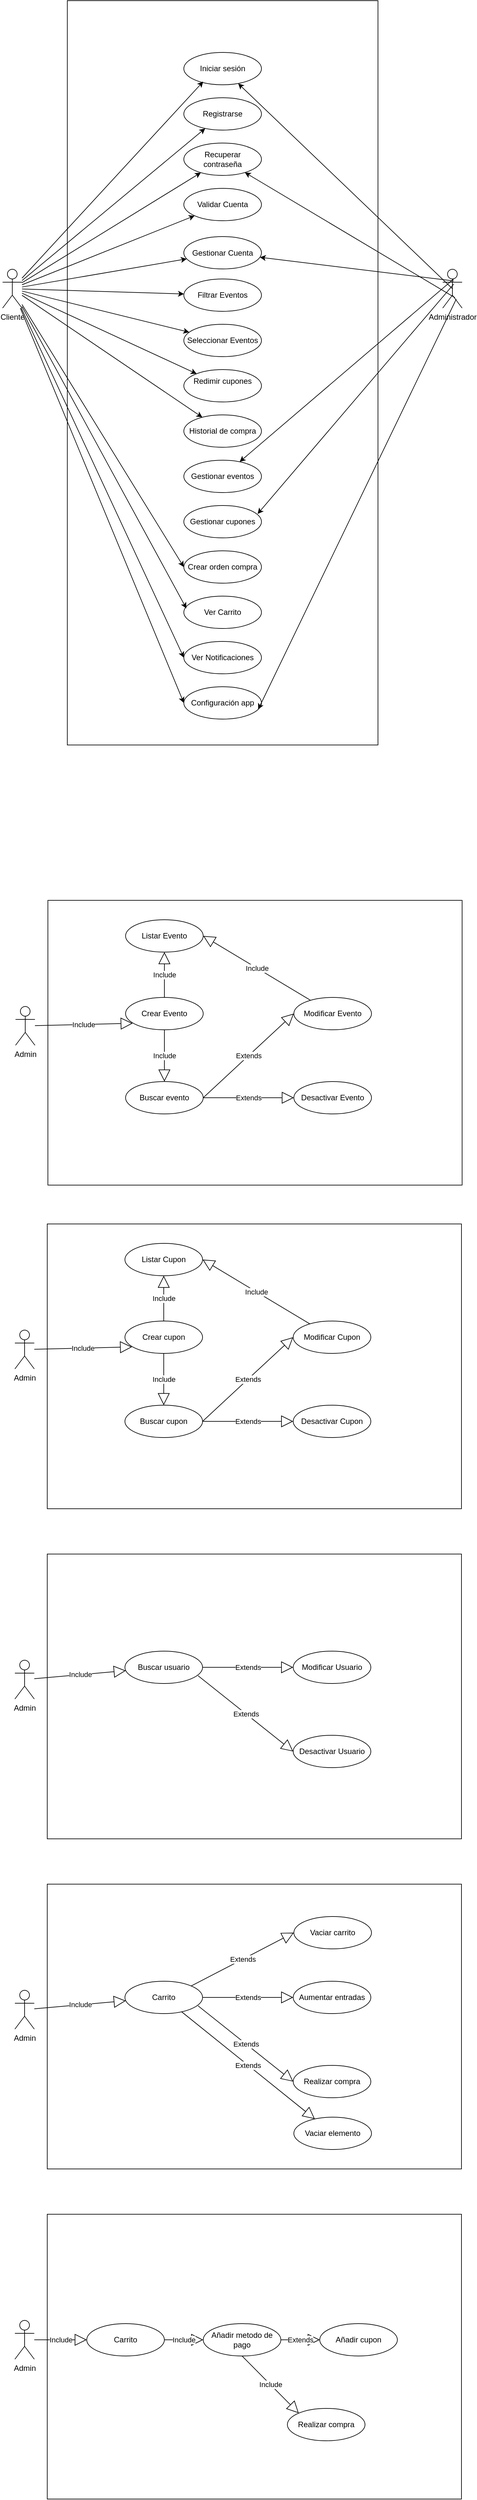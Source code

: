 <mxfile version="24.7.17">
  <diagram name="Página-1" id="5l1K5q3NJ4Hz3Axw9zjO">
    <mxGraphModel dx="1393" dy="763" grid="1" gridSize="10" guides="1" tooltips="1" connect="1" arrows="1" fold="1" page="1" pageScale="1" pageWidth="827" pageHeight="1169" math="0" shadow="0">
      <root>
        <mxCell id="0" />
        <mxCell id="1" parent="0" />
        <mxCell id="vjV5aob2004B60eU270--1" value="Cliente&lt;div&gt;&lt;br&gt;&lt;/div&gt;" style="shape=umlActor;verticalLabelPosition=bottom;verticalAlign=top;html=1;outlineConnect=0;" parent="1" vertex="1">
          <mxGeometry x="50" y="585" width="30" height="60" as="geometry" />
        </mxCell>
        <mxCell id="vjV5aob2004B60eU270--2" value="" style="rounded=0;whiteSpace=wrap;html=1;" parent="1" vertex="1">
          <mxGeometry x="150" y="170" width="480" height="1150" as="geometry" />
        </mxCell>
        <mxCell id="vjV5aob2004B60eU270--3" value="Administrador&lt;div&gt;&lt;br&gt;&lt;/div&gt;" style="shape=umlActor;verticalLabelPosition=bottom;verticalAlign=top;html=1;" parent="1" vertex="1">
          <mxGeometry x="730" y="585" width="30" height="60" as="geometry" />
        </mxCell>
        <mxCell id="vjV5aob2004B60eU270--10" value="Iniciar sesión" style="ellipse;whiteSpace=wrap;html=1;" parent="1" vertex="1">
          <mxGeometry x="330" y="250" width="120" height="50" as="geometry" />
        </mxCell>
        <mxCell id="vjV5aob2004B60eU270--11" value="Registrarse" style="ellipse;whiteSpace=wrap;html=1;" parent="1" vertex="1">
          <mxGeometry x="330" y="320" width="120" height="50" as="geometry" />
        </mxCell>
        <mxCell id="vjV5aob2004B60eU270--12" value="Recuperar contraseña" style="ellipse;whiteSpace=wrap;html=1;" parent="1" vertex="1">
          <mxGeometry x="330" y="390" width="120" height="50" as="geometry" />
        </mxCell>
        <mxCell id="vjV5aob2004B60eU270--14" value="Validar Cuenta" style="ellipse;whiteSpace=wrap;html=1;" parent="1" vertex="1">
          <mxGeometry x="330" y="460" width="120" height="50" as="geometry" />
        </mxCell>
        <mxCell id="vjV5aob2004B60eU270--15" value="Gestionar Cuenta" style="ellipse;whiteSpace=wrap;html=1;" parent="1" vertex="1">
          <mxGeometry x="330" y="534.5" width="120" height="50" as="geometry" />
        </mxCell>
        <mxCell id="vjV5aob2004B60eU270--16" value="Filtrar Eventos" style="ellipse;whiteSpace=wrap;html=1;" parent="1" vertex="1">
          <mxGeometry x="330" y="600" width="120" height="50" as="geometry" />
        </mxCell>
        <mxCell id="vjV5aob2004B60eU270--17" value="Seleccionar Eventos&lt;span style=&quot;color: rgba(0, 0, 0, 0); font-family: monospace; font-size: 0px; text-align: start; text-wrap: nowrap;&quot;&gt;%3CmxGraphModel%3E%3Croot%3E%3CmxCell%20id%3D%220%22%2F%3E%3CmxCell%20id%3D%221%22%20parent%3D%220%22%2F%3E%3CmxCell%20id%3D%222%22%20value%3D%22Filtrar%20Eventos%22%20style%3D%22ellipse%3BwhiteSpace%3Dwrap%3Bhtml%3D1%3B%22%20vertex%3D%221%22%20parent%3D%221%22%3E%3CmxGeometry%20x%3D%22330%22%20y%3D%22600%22%20width%3D%22120%22%20height%3D%2250%22%20as%3D%22geometry%22%2F%3E%3C%2FmxCell%3E%3C%2Froot%3E%3C%2FmxGraphModel%3E&lt;/span&gt;" style="ellipse;whiteSpace=wrap;html=1;" parent="1" vertex="1">
          <mxGeometry x="330" y="670" width="120" height="50" as="geometry" />
        </mxCell>
        <mxCell id="vjV5aob2004B60eU270--18" value="Redimir cupones&lt;div&gt;&lt;br&gt;&lt;/div&gt;" style="ellipse;whiteSpace=wrap;html=1;" parent="1" vertex="1">
          <mxGeometry x="330" y="740" width="120" height="50" as="geometry" />
        </mxCell>
        <mxCell id="vjV5aob2004B60eU270--19" value="&lt;div&gt;Historial de compra&lt;/div&gt;" style="ellipse;whiteSpace=wrap;html=1;" parent="1" vertex="1">
          <mxGeometry x="330" y="810" width="120" height="50" as="geometry" />
        </mxCell>
        <mxCell id="vjV5aob2004B60eU270--20" value="&lt;div&gt;Gestionar eventos&lt;/div&gt;" style="ellipse;whiteSpace=wrap;html=1;" parent="1" vertex="1">
          <mxGeometry x="330" y="880" width="120" height="50" as="geometry" />
        </mxCell>
        <mxCell id="vjV5aob2004B60eU270--21" value="&lt;div&gt;Gestionar cupones&lt;/div&gt;" style="ellipse;whiteSpace=wrap;html=1;" parent="1" vertex="1">
          <mxGeometry x="330" y="950" width="120" height="50" as="geometry" />
        </mxCell>
        <mxCell id="vjV5aob2004B60eU270--22" value="&lt;div&gt;Crear orden compra&lt;/div&gt;" style="ellipse;whiteSpace=wrap;html=1;" parent="1" vertex="1">
          <mxGeometry x="330" y="1020" width="120" height="50" as="geometry" />
        </mxCell>
        <mxCell id="vjV5aob2004B60eU270--23" value="&lt;div&gt;Ver Carrito&lt;/div&gt;" style="ellipse;whiteSpace=wrap;html=1;" parent="1" vertex="1">
          <mxGeometry x="330" y="1090" width="120" height="50" as="geometry" />
        </mxCell>
        <mxCell id="vjV5aob2004B60eU270--24" value="Ver Notificaciones" style="ellipse;whiteSpace=wrap;html=1;" parent="1" vertex="1">
          <mxGeometry x="330" y="1160" width="120" height="50" as="geometry" />
        </mxCell>
        <mxCell id="vjV5aob2004B60eU270--25" value="" style="endArrow=classic;html=1;rounded=0;entryX=0.25;entryY=0.9;entryDx=0;entryDy=0;entryPerimeter=0;" parent="1" source="vjV5aob2004B60eU270--1" target="vjV5aob2004B60eU270--10" edge="1">
          <mxGeometry width="50" height="50" relative="1" as="geometry">
            <mxPoint x="390" y="500" as="sourcePoint" />
            <mxPoint x="440" y="450" as="targetPoint" />
          </mxGeometry>
        </mxCell>
        <mxCell id="vjV5aob2004B60eU270--26" value="" style="endArrow=classic;html=1;rounded=0;exitX=0.5;exitY=0.5;exitDx=0;exitDy=0;exitPerimeter=0;" parent="1" source="vjV5aob2004B60eU270--3" target="vjV5aob2004B60eU270--10" edge="1">
          <mxGeometry width="50" height="50" relative="1" as="geometry">
            <mxPoint x="90" y="609" as="sourcePoint" />
            <mxPoint x="370" y="305" as="targetPoint" />
          </mxGeometry>
        </mxCell>
        <mxCell id="vjV5aob2004B60eU270--27" value="" style="endArrow=classic;html=1;rounded=0;" parent="1" source="vjV5aob2004B60eU270--1" target="vjV5aob2004B60eU270--11" edge="1">
          <mxGeometry width="50" height="50" relative="1" as="geometry">
            <mxPoint x="90" y="609" as="sourcePoint" />
            <mxPoint x="370" y="305" as="targetPoint" />
          </mxGeometry>
        </mxCell>
        <mxCell id="vjV5aob2004B60eU270--28" value="" style="endArrow=classic;html=1;rounded=0;" parent="1" source="vjV5aob2004B60eU270--1" target="vjV5aob2004B60eU270--12" edge="1">
          <mxGeometry width="50" height="50" relative="1" as="geometry">
            <mxPoint x="120" y="640" as="sourcePoint" />
            <mxPoint x="170" y="590" as="targetPoint" />
          </mxGeometry>
        </mxCell>
        <mxCell id="vjV5aob2004B60eU270--29" value="" style="endArrow=classic;html=1;rounded=0;" parent="1" source="vjV5aob2004B60eU270--1" target="vjV5aob2004B60eU270--14" edge="1">
          <mxGeometry width="50" height="50" relative="1" as="geometry">
            <mxPoint x="390" y="500" as="sourcePoint" />
            <mxPoint x="440" y="450" as="targetPoint" />
          </mxGeometry>
        </mxCell>
        <mxCell id="vjV5aob2004B60eU270--30" value="" style="endArrow=classic;html=1;rounded=0;" parent="1" source="vjV5aob2004B60eU270--1" target="vjV5aob2004B60eU270--15" edge="1">
          <mxGeometry width="50" height="50" relative="1" as="geometry">
            <mxPoint x="390" y="500" as="sourcePoint" />
            <mxPoint x="440" y="450" as="targetPoint" />
          </mxGeometry>
        </mxCell>
        <mxCell id="vjV5aob2004B60eU270--31" value="" style="endArrow=classic;html=1;rounded=0;exitX=0.567;exitY=0.3;exitDx=0;exitDy=0;exitPerimeter=0;" parent="1" source="vjV5aob2004B60eU270--3" target="vjV5aob2004B60eU270--15" edge="1">
          <mxGeometry width="50" height="50" relative="1" as="geometry">
            <mxPoint x="390" y="700" as="sourcePoint" />
            <mxPoint x="440" y="650" as="targetPoint" />
          </mxGeometry>
        </mxCell>
        <mxCell id="vjV5aob2004B60eU270--32" value="" style="endArrow=classic;html=1;rounded=0;" parent="1" source="vjV5aob2004B60eU270--1" target="vjV5aob2004B60eU270--16" edge="1">
          <mxGeometry width="50" height="50" relative="1" as="geometry">
            <mxPoint x="390" y="700" as="sourcePoint" />
            <mxPoint x="440" y="650" as="targetPoint" />
          </mxGeometry>
        </mxCell>
        <mxCell id="vjV5aob2004B60eU270--33" value="" style="endArrow=classic;html=1;rounded=0;" parent="1" source="vjV5aob2004B60eU270--1" target="vjV5aob2004B60eU270--17" edge="1">
          <mxGeometry width="50" height="50" relative="1" as="geometry">
            <mxPoint x="390" y="700" as="sourcePoint" />
            <mxPoint x="440" y="650" as="targetPoint" />
          </mxGeometry>
        </mxCell>
        <mxCell id="vjV5aob2004B60eU270--34" value="" style="endArrow=classic;html=1;rounded=0;exitX=0.567;exitY=0.25;exitDx=0;exitDy=0;exitPerimeter=0;" parent="1" source="vjV5aob2004B60eU270--3" target="vjV5aob2004B60eU270--20" edge="1">
          <mxGeometry width="50" height="50" relative="1" as="geometry">
            <mxPoint x="390" y="700" as="sourcePoint" />
            <mxPoint x="440" y="650" as="targetPoint" />
          </mxGeometry>
        </mxCell>
        <mxCell id="vjV5aob2004B60eU270--35" value="" style="endArrow=classic;html=1;rounded=0;" parent="1" source="vjV5aob2004B60eU270--1" target="vjV5aob2004B60eU270--18" edge="1">
          <mxGeometry width="50" height="50" relative="1" as="geometry">
            <mxPoint x="390" y="700" as="sourcePoint" />
            <mxPoint x="440" y="650" as="targetPoint" />
          </mxGeometry>
        </mxCell>
        <mxCell id="vjV5aob2004B60eU270--36" value="" style="endArrow=classic;html=1;rounded=0;exitX=0.567;exitY=0.383;exitDx=0;exitDy=0;exitPerimeter=0;entryX=0.95;entryY=0.26;entryDx=0;entryDy=0;entryPerimeter=0;" parent="1" source="vjV5aob2004B60eU270--3" target="vjV5aob2004B60eU270--21" edge="1">
          <mxGeometry width="50" height="50" relative="1" as="geometry">
            <mxPoint x="390" y="700" as="sourcePoint" />
            <mxPoint x="440" y="650" as="targetPoint" />
          </mxGeometry>
        </mxCell>
        <mxCell id="vjV5aob2004B60eU270--37" value="" style="endArrow=classic;html=1;rounded=0;exitX=0.633;exitY=0.733;exitDx=0;exitDy=0;exitPerimeter=0;" parent="1" source="vjV5aob2004B60eU270--3" target="vjV5aob2004B60eU270--12" edge="1">
          <mxGeometry width="50" height="50" relative="1" as="geometry">
            <mxPoint x="390" y="700" as="sourcePoint" />
            <mxPoint x="440" y="650" as="targetPoint" />
          </mxGeometry>
        </mxCell>
        <mxCell id="vjV5aob2004B60eU270--38" value="" style="endArrow=classic;html=1;rounded=0;" parent="1" source="vjV5aob2004B60eU270--1" target="vjV5aob2004B60eU270--19" edge="1">
          <mxGeometry width="50" height="50" relative="1" as="geometry">
            <mxPoint x="390" y="800" as="sourcePoint" />
            <mxPoint x="440" y="750" as="targetPoint" />
          </mxGeometry>
        </mxCell>
        <mxCell id="vjV5aob2004B60eU270--39" value="" style="endArrow=classic;html=1;rounded=0;entryX=0;entryY=0.5;entryDx=0;entryDy=0;" parent="1" source="vjV5aob2004B60eU270--1" target="vjV5aob2004B60eU270--22" edge="1">
          <mxGeometry width="50" height="50" relative="1" as="geometry">
            <mxPoint x="390" y="800" as="sourcePoint" />
            <mxPoint x="440" y="750" as="targetPoint" />
          </mxGeometry>
        </mxCell>
        <mxCell id="vjV5aob2004B60eU270--40" value="Configuración app" style="ellipse;whiteSpace=wrap;html=1;" parent="1" vertex="1">
          <mxGeometry x="330" y="1230" width="120" height="50" as="geometry" />
        </mxCell>
        <mxCell id="vjV5aob2004B60eU270--41" value="" style="endArrow=classic;html=1;rounded=0;exitX=0.7;exitY=0.767;exitDx=0;exitDy=0;exitPerimeter=0;entryX=0.958;entryY=0.7;entryDx=0;entryDy=0;entryPerimeter=0;" parent="1" source="vjV5aob2004B60eU270--3" target="vjV5aob2004B60eU270--40" edge="1">
          <mxGeometry width="50" height="50" relative="1" as="geometry">
            <mxPoint x="390" y="800" as="sourcePoint" />
            <mxPoint x="440" y="750" as="targetPoint" />
          </mxGeometry>
        </mxCell>
        <mxCell id="vjV5aob2004B60eU270--42" value="" style="endArrow=classic;html=1;rounded=0;entryX=0.033;entryY=0.38;entryDx=0;entryDy=0;entryPerimeter=0;" parent="1" source="vjV5aob2004B60eU270--1" target="vjV5aob2004B60eU270--23" edge="1">
          <mxGeometry width="50" height="50" relative="1" as="geometry">
            <mxPoint x="390" y="800" as="sourcePoint" />
            <mxPoint x="440" y="750" as="targetPoint" />
          </mxGeometry>
        </mxCell>
        <mxCell id="vjV5aob2004B60eU270--43" value="" style="endArrow=classic;html=1;rounded=0;entryX=0;entryY=0.5;entryDx=0;entryDy=0;" parent="1" source="vjV5aob2004B60eU270--1" target="vjV5aob2004B60eU270--24" edge="1">
          <mxGeometry width="50" height="50" relative="1" as="geometry">
            <mxPoint x="390" y="800" as="sourcePoint" />
            <mxPoint x="440" y="750" as="targetPoint" />
          </mxGeometry>
        </mxCell>
        <mxCell id="vjV5aob2004B60eU270--44" value="" style="endArrow=classic;html=1;rounded=0;entryX=0;entryY=0.5;entryDx=0;entryDy=0;" parent="1" source="vjV5aob2004B60eU270--1" target="vjV5aob2004B60eU270--40" edge="1">
          <mxGeometry width="50" height="50" relative="1" as="geometry">
            <mxPoint x="390" y="800" as="sourcePoint" />
            <mxPoint x="440" y="750" as="targetPoint" />
          </mxGeometry>
        </mxCell>
        <mxCell id="vjV5aob2004B60eU270--45" value="Admin" style="shape=umlActor;verticalLabelPosition=bottom;verticalAlign=top;html=1;outlineConnect=0;" parent="1" vertex="1">
          <mxGeometry x="70" y="1724" width="30" height="60" as="geometry" />
        </mxCell>
        <mxCell id="vjV5aob2004B60eU270--46" value="" style="rounded=0;whiteSpace=wrap;html=1;" parent="1" vertex="1">
          <mxGeometry x="120" y="1560" width="640" height="440" as="geometry" />
        </mxCell>
        <mxCell id="vjV5aob2004B60eU270--49" value="&lt;div&gt;Crear Evento&lt;/div&gt;" style="ellipse;whiteSpace=wrap;html=1;" parent="1" vertex="1">
          <mxGeometry x="240" y="1710" width="120" height="50" as="geometry" />
        </mxCell>
        <mxCell id="vjV5aob2004B60eU270--50" value="&lt;div&gt;Modificar Evento&lt;/div&gt;" style="ellipse;whiteSpace=wrap;html=1;" parent="1" vertex="1">
          <mxGeometry x="500" y="1710" width="120" height="50" as="geometry" />
        </mxCell>
        <mxCell id="vjV5aob2004B60eU270--51" value="Desactivar Evento" style="ellipse;whiteSpace=wrap;html=1;" parent="1" vertex="1">
          <mxGeometry x="500" y="1840" width="120" height="50" as="geometry" />
        </mxCell>
        <mxCell id="vjV5aob2004B60eU270--52" value="Buscar evento" style="ellipse;whiteSpace=wrap;html=1;" parent="1" vertex="1">
          <mxGeometry x="240" y="1840" width="120" height="50" as="geometry" />
        </mxCell>
        <mxCell id="vjV5aob2004B60eU270--53" value="Listar Evento" style="ellipse;whiteSpace=wrap;html=1;" parent="1" vertex="1">
          <mxGeometry x="240" y="1590" width="120" height="50" as="geometry" />
        </mxCell>
        <mxCell id="vjV5aob2004B60eU270--54" value="Include" style="endArrow=block;endSize=16;endFill=0;html=1;rounded=0;entryX=0.092;entryY=0.8;entryDx=0;entryDy=0;entryPerimeter=0;" parent="1" source="vjV5aob2004B60eU270--45" target="vjV5aob2004B60eU270--49" edge="1">
          <mxGeometry width="160" relative="1" as="geometry">
            <mxPoint x="330" y="1630" as="sourcePoint" />
            <mxPoint x="490" y="1630" as="targetPoint" />
          </mxGeometry>
        </mxCell>
        <mxCell id="vjV5aob2004B60eU270--56" value="Include" style="endArrow=block;endSize=16;endFill=0;html=1;rounded=0;exitX=0.5;exitY=1;exitDx=0;exitDy=0;entryX=0.5;entryY=0;entryDx=0;entryDy=0;" parent="1" source="vjV5aob2004B60eU270--49" target="vjV5aob2004B60eU270--52" edge="1">
          <mxGeometry width="160" relative="1" as="geometry">
            <mxPoint x="330" y="1630" as="sourcePoint" />
            <mxPoint x="490" y="1630" as="targetPoint" />
          </mxGeometry>
        </mxCell>
        <mxCell id="vjV5aob2004B60eU270--57" value="Extends" style="endArrow=block;endSize=16;endFill=0;html=1;rounded=0;exitX=1;exitY=0.5;exitDx=0;exitDy=0;entryX=0;entryY=0.5;entryDx=0;entryDy=0;" parent="1" source="vjV5aob2004B60eU270--52" target="vjV5aob2004B60eU270--50" edge="1">
          <mxGeometry width="160" relative="1" as="geometry">
            <mxPoint x="330" y="1630" as="sourcePoint" />
            <mxPoint x="490" y="1630" as="targetPoint" />
          </mxGeometry>
        </mxCell>
        <mxCell id="vjV5aob2004B60eU270--58" value="Extends" style="endArrow=block;endSize=16;endFill=0;html=1;rounded=0;exitX=1;exitY=0.5;exitDx=0;exitDy=0;entryX=0;entryY=0.5;entryDx=0;entryDy=0;" parent="1" source="vjV5aob2004B60eU270--52" target="vjV5aob2004B60eU270--51" edge="1">
          <mxGeometry width="160" relative="1" as="geometry">
            <mxPoint x="330" y="1630" as="sourcePoint" />
            <mxPoint x="490" y="1630" as="targetPoint" />
          </mxGeometry>
        </mxCell>
        <mxCell id="vjV5aob2004B60eU270--60" value="Include" style="endArrow=block;endSize=16;endFill=0;html=1;rounded=0;exitX=0.5;exitY=0;exitDx=0;exitDy=0;entryX=0.5;entryY=1;entryDx=0;entryDy=0;" parent="1" source="vjV5aob2004B60eU270--49" target="vjV5aob2004B60eU270--53" edge="1">
          <mxGeometry width="160" relative="1" as="geometry">
            <mxPoint x="330" y="1630" as="sourcePoint" />
            <mxPoint x="490" y="1630" as="targetPoint" />
            <mxPoint as="offset" />
          </mxGeometry>
        </mxCell>
        <mxCell id="vjV5aob2004B60eU270--62" value="Include" style="endArrow=block;endSize=16;endFill=0;html=1;rounded=0;entryX=1;entryY=0.5;entryDx=0;entryDy=0;" parent="1" source="vjV5aob2004B60eU270--50" target="vjV5aob2004B60eU270--53" edge="1">
          <mxGeometry width="160" relative="1" as="geometry">
            <mxPoint x="330" y="1630" as="sourcePoint" />
            <mxPoint x="490" y="1630" as="targetPoint" />
          </mxGeometry>
        </mxCell>
        <mxCell id="vjV5aob2004B60eU270--63" value="Admin" style="shape=umlActor;verticalLabelPosition=bottom;verticalAlign=top;html=1;outlineConnect=0;" parent="1" vertex="1">
          <mxGeometry x="69" y="2224" width="30" height="60" as="geometry" />
        </mxCell>
        <mxCell id="vjV5aob2004B60eU270--64" value="" style="rounded=0;whiteSpace=wrap;html=1;" parent="1" vertex="1">
          <mxGeometry x="119" y="2060" width="640" height="440" as="geometry" />
        </mxCell>
        <mxCell id="vjV5aob2004B60eU270--65" value="&lt;div&gt;Crear cupon&lt;/div&gt;" style="ellipse;whiteSpace=wrap;html=1;" parent="1" vertex="1">
          <mxGeometry x="239" y="2210" width="120" height="50" as="geometry" />
        </mxCell>
        <mxCell id="vjV5aob2004B60eU270--66" value="&lt;div&gt;Modificar Cupon&lt;/div&gt;" style="ellipse;whiteSpace=wrap;html=1;" parent="1" vertex="1">
          <mxGeometry x="499" y="2210" width="120" height="50" as="geometry" />
        </mxCell>
        <mxCell id="vjV5aob2004B60eU270--67" value="Desactivar Cupon" style="ellipse;whiteSpace=wrap;html=1;" parent="1" vertex="1">
          <mxGeometry x="499" y="2340" width="120" height="50" as="geometry" />
        </mxCell>
        <mxCell id="vjV5aob2004B60eU270--68" value="Buscar cupon" style="ellipse;whiteSpace=wrap;html=1;" parent="1" vertex="1">
          <mxGeometry x="239" y="2340" width="120" height="50" as="geometry" />
        </mxCell>
        <mxCell id="vjV5aob2004B60eU270--69" value="Listar Cupon" style="ellipse;whiteSpace=wrap;html=1;" parent="1" vertex="1">
          <mxGeometry x="239" y="2090" width="120" height="50" as="geometry" />
        </mxCell>
        <mxCell id="vjV5aob2004B60eU270--70" value="Include" style="endArrow=block;endSize=16;endFill=0;html=1;rounded=0;entryX=0.092;entryY=0.8;entryDx=0;entryDy=0;entryPerimeter=0;" parent="1" source="vjV5aob2004B60eU270--63" target="vjV5aob2004B60eU270--65" edge="1">
          <mxGeometry width="160" relative="1" as="geometry">
            <mxPoint x="329" y="2130" as="sourcePoint" />
            <mxPoint x="489" y="2130" as="targetPoint" />
          </mxGeometry>
        </mxCell>
        <mxCell id="vjV5aob2004B60eU270--71" value="Include" style="endArrow=block;endSize=16;endFill=0;html=1;rounded=0;exitX=0.5;exitY=1;exitDx=0;exitDy=0;entryX=0.5;entryY=0;entryDx=0;entryDy=0;" parent="1" source="vjV5aob2004B60eU270--65" target="vjV5aob2004B60eU270--68" edge="1">
          <mxGeometry width="160" relative="1" as="geometry">
            <mxPoint x="329" y="2130" as="sourcePoint" />
            <mxPoint x="489" y="2130" as="targetPoint" />
          </mxGeometry>
        </mxCell>
        <mxCell id="vjV5aob2004B60eU270--72" value="Extends" style="endArrow=block;endSize=16;endFill=0;html=1;rounded=0;exitX=1;exitY=0.5;exitDx=0;exitDy=0;entryX=0;entryY=0.5;entryDx=0;entryDy=0;" parent="1" source="vjV5aob2004B60eU270--68" target="vjV5aob2004B60eU270--66" edge="1">
          <mxGeometry width="160" relative="1" as="geometry">
            <mxPoint x="329" y="2130" as="sourcePoint" />
            <mxPoint x="489" y="2130" as="targetPoint" />
          </mxGeometry>
        </mxCell>
        <mxCell id="vjV5aob2004B60eU270--73" value="Extends" style="endArrow=block;endSize=16;endFill=0;html=1;rounded=0;exitX=1;exitY=0.5;exitDx=0;exitDy=0;entryX=0;entryY=0.5;entryDx=0;entryDy=0;" parent="1" source="vjV5aob2004B60eU270--68" target="vjV5aob2004B60eU270--67" edge="1">
          <mxGeometry width="160" relative="1" as="geometry">
            <mxPoint x="329" y="2130" as="sourcePoint" />
            <mxPoint x="489" y="2130" as="targetPoint" />
          </mxGeometry>
        </mxCell>
        <mxCell id="vjV5aob2004B60eU270--74" value="Include" style="endArrow=block;endSize=16;endFill=0;html=1;rounded=0;exitX=0.5;exitY=0;exitDx=0;exitDy=0;entryX=0.5;entryY=1;entryDx=0;entryDy=0;" parent="1" source="vjV5aob2004B60eU270--65" target="vjV5aob2004B60eU270--69" edge="1">
          <mxGeometry width="160" relative="1" as="geometry">
            <mxPoint x="329" y="2130" as="sourcePoint" />
            <mxPoint x="489" y="2130" as="targetPoint" />
            <mxPoint as="offset" />
          </mxGeometry>
        </mxCell>
        <mxCell id="vjV5aob2004B60eU270--75" value="Include" style="endArrow=block;endSize=16;endFill=0;html=1;rounded=0;entryX=1;entryY=0.5;entryDx=0;entryDy=0;" parent="1" source="vjV5aob2004B60eU270--66" target="vjV5aob2004B60eU270--69" edge="1">
          <mxGeometry width="160" relative="1" as="geometry">
            <mxPoint x="329" y="2130" as="sourcePoint" />
            <mxPoint x="489" y="2130" as="targetPoint" />
          </mxGeometry>
        </mxCell>
        <mxCell id="vjV5aob2004B60eU270--77" value="Admin" style="shape=umlActor;verticalLabelPosition=bottom;verticalAlign=top;html=1;outlineConnect=0;" parent="1" vertex="1">
          <mxGeometry x="69" y="2734" width="30" height="60" as="geometry" />
        </mxCell>
        <mxCell id="vjV5aob2004B60eU270--78" value="" style="rounded=0;whiteSpace=wrap;html=1;" parent="1" vertex="1">
          <mxGeometry x="119" y="2570" width="640" height="440" as="geometry" />
        </mxCell>
        <mxCell id="vjV5aob2004B60eU270--79" value="&lt;div&gt;Buscar usuario&lt;/div&gt;" style="ellipse;whiteSpace=wrap;html=1;" parent="1" vertex="1">
          <mxGeometry x="239" y="2720" width="120" height="50" as="geometry" />
        </mxCell>
        <mxCell id="vjV5aob2004B60eU270--80" value="&lt;div&gt;Modificar Usuario&lt;/div&gt;" style="ellipse;whiteSpace=wrap;html=1;" parent="1" vertex="1">
          <mxGeometry x="499" y="2720" width="120" height="50" as="geometry" />
        </mxCell>
        <mxCell id="vjV5aob2004B60eU270--81" value="Desactivar Usuario" style="ellipse;whiteSpace=wrap;html=1;" parent="1" vertex="1">
          <mxGeometry x="499" y="2850" width="120" height="50" as="geometry" />
        </mxCell>
        <mxCell id="vjV5aob2004B60eU270--84" value="Include" style="endArrow=block;endSize=16;endFill=0;html=1;rounded=0;" parent="1" source="vjV5aob2004B60eU270--77" target="vjV5aob2004B60eU270--79" edge="1">
          <mxGeometry width="160" relative="1" as="geometry">
            <mxPoint x="329" y="2640" as="sourcePoint" />
            <mxPoint x="489" y="2640" as="targetPoint" />
          </mxGeometry>
        </mxCell>
        <mxCell id="vjV5aob2004B60eU270--86" value="Extends" style="endArrow=block;endSize=16;endFill=0;html=1;rounded=0;exitX=1;exitY=0.5;exitDx=0;exitDy=0;entryX=0;entryY=0.5;entryDx=0;entryDy=0;" parent="1" source="vjV5aob2004B60eU270--79" target="vjV5aob2004B60eU270--80" edge="1">
          <mxGeometry width="160" relative="1" as="geometry">
            <mxPoint x="359" y="2875" as="sourcePoint" />
            <mxPoint x="489" y="2640" as="targetPoint" />
          </mxGeometry>
        </mxCell>
        <mxCell id="vjV5aob2004B60eU270--87" value="Extends" style="endArrow=block;endSize=16;endFill=0;html=1;rounded=0;exitX=0.942;exitY=0.76;exitDx=0;exitDy=0;entryX=0;entryY=0.5;entryDx=0;entryDy=0;exitPerimeter=0;" parent="1" source="vjV5aob2004B60eU270--79" target="vjV5aob2004B60eU270--81" edge="1">
          <mxGeometry width="160" relative="1" as="geometry">
            <mxPoint x="359" y="2875" as="sourcePoint" />
            <mxPoint x="489" y="2640" as="targetPoint" />
          </mxGeometry>
        </mxCell>
        <mxCell id="crW0oW0uLEqK8_mPY4mi-1" value="Admin" style="shape=umlActor;verticalLabelPosition=bottom;verticalAlign=top;html=1;outlineConnect=0;" parent="1" vertex="1">
          <mxGeometry x="69" y="3244" width="30" height="60" as="geometry" />
        </mxCell>
        <mxCell id="crW0oW0uLEqK8_mPY4mi-2" value="" style="rounded=0;whiteSpace=wrap;html=1;" parent="1" vertex="1">
          <mxGeometry x="119" y="3080" width="640" height="440" as="geometry" />
        </mxCell>
        <mxCell id="crW0oW0uLEqK8_mPY4mi-3" value="&lt;div&gt;Carrito&lt;/div&gt;" style="ellipse;whiteSpace=wrap;html=1;" parent="1" vertex="1">
          <mxGeometry x="239" y="3230" width="120" height="50" as="geometry" />
        </mxCell>
        <mxCell id="crW0oW0uLEqK8_mPY4mi-4" value="&lt;div&gt;Aumentar entradas&lt;/div&gt;" style="ellipse;whiteSpace=wrap;html=1;" parent="1" vertex="1">
          <mxGeometry x="499" y="3230" width="120" height="50" as="geometry" />
        </mxCell>
        <mxCell id="crW0oW0uLEqK8_mPY4mi-5" value="Realizar compra" style="ellipse;whiteSpace=wrap;html=1;" parent="1" vertex="1">
          <mxGeometry x="499" y="3360" width="120" height="50" as="geometry" />
        </mxCell>
        <mxCell id="crW0oW0uLEqK8_mPY4mi-6" value="Include" style="endArrow=block;endSize=16;endFill=0;html=1;rounded=0;" parent="1" source="crW0oW0uLEqK8_mPY4mi-1" target="crW0oW0uLEqK8_mPY4mi-3" edge="1">
          <mxGeometry width="160" relative="1" as="geometry">
            <mxPoint x="329" y="3150" as="sourcePoint" />
            <mxPoint x="489" y="3150" as="targetPoint" />
          </mxGeometry>
        </mxCell>
        <mxCell id="crW0oW0uLEqK8_mPY4mi-7" value="Extends" style="endArrow=block;endSize=16;endFill=0;html=1;rounded=0;exitX=1;exitY=0.5;exitDx=0;exitDy=0;entryX=0;entryY=0.5;entryDx=0;entryDy=0;" parent="1" source="crW0oW0uLEqK8_mPY4mi-3" target="crW0oW0uLEqK8_mPY4mi-4" edge="1">
          <mxGeometry width="160" relative="1" as="geometry">
            <mxPoint x="359" y="3385" as="sourcePoint" />
            <mxPoint x="489" y="3150" as="targetPoint" />
          </mxGeometry>
        </mxCell>
        <mxCell id="crW0oW0uLEqK8_mPY4mi-8" value="Extends" style="endArrow=block;endSize=16;endFill=0;html=1;rounded=0;exitX=0.942;exitY=0.76;exitDx=0;exitDy=0;entryX=0;entryY=0.5;entryDx=0;entryDy=0;exitPerimeter=0;" parent="1" source="crW0oW0uLEqK8_mPY4mi-3" target="crW0oW0uLEqK8_mPY4mi-5" edge="1">
          <mxGeometry width="160" relative="1" as="geometry">
            <mxPoint x="359" y="3385" as="sourcePoint" />
            <mxPoint x="489" y="3150" as="targetPoint" />
          </mxGeometry>
        </mxCell>
        <mxCell id="crW0oW0uLEqK8_mPY4mi-9" value="&lt;div&gt;Vaciar carrito&lt;/div&gt;" style="ellipse;whiteSpace=wrap;html=1;" parent="1" vertex="1">
          <mxGeometry x="500" y="3130" width="120" height="50" as="geometry" />
        </mxCell>
        <mxCell id="crW0oW0uLEqK8_mPY4mi-10" value="Vaciar elemento" style="ellipse;whiteSpace=wrap;html=1;" parent="1" vertex="1">
          <mxGeometry x="500" y="3440" width="120" height="50" as="geometry" />
        </mxCell>
        <mxCell id="crW0oW0uLEqK8_mPY4mi-11" value="Extends" style="endArrow=block;endSize=16;endFill=0;html=1;rounded=0;" parent="1" source="crW0oW0uLEqK8_mPY4mi-3" target="crW0oW0uLEqK8_mPY4mi-10" edge="1">
          <mxGeometry width="160" relative="1" as="geometry">
            <mxPoint x="362" y="3278" as="sourcePoint" />
            <mxPoint x="509" y="3395" as="targetPoint" />
          </mxGeometry>
        </mxCell>
        <mxCell id="crW0oW0uLEqK8_mPY4mi-12" value="Extends" style="endArrow=block;endSize=16;endFill=0;html=1;rounded=0;exitX=1;exitY=0;exitDx=0;exitDy=0;entryX=0;entryY=0.5;entryDx=0;entryDy=0;" parent="1" source="crW0oW0uLEqK8_mPY4mi-3" target="crW0oW0uLEqK8_mPY4mi-9" edge="1">
          <mxGeometry width="160" relative="1" as="geometry">
            <mxPoint x="369" y="3265" as="sourcePoint" />
            <mxPoint x="509" y="3265" as="targetPoint" />
          </mxGeometry>
        </mxCell>
        <mxCell id="v9OMh1HgI9e1PaHpsvmY-1" value="Admin" style="shape=umlActor;verticalLabelPosition=bottom;verticalAlign=top;html=1;outlineConnect=0;" vertex="1" parent="1">
          <mxGeometry x="69" y="3754" width="30" height="60" as="geometry" />
        </mxCell>
        <mxCell id="v9OMh1HgI9e1PaHpsvmY-2" value="" style="rounded=0;whiteSpace=wrap;html=1;" vertex="1" parent="1">
          <mxGeometry x="119" y="3590" width="640" height="440" as="geometry" />
        </mxCell>
        <mxCell id="v9OMh1HgI9e1PaHpsvmY-3" value="&lt;div&gt;Carrito&lt;/div&gt;" style="ellipse;whiteSpace=wrap;html=1;" vertex="1" parent="1">
          <mxGeometry x="180" y="3759" width="120" height="50" as="geometry" />
        </mxCell>
        <mxCell id="v9OMh1HgI9e1PaHpsvmY-4" value="Añadir metodo de pago" style="ellipse;whiteSpace=wrap;html=1;" vertex="1" parent="1">
          <mxGeometry x="360" y="3759" width="120" height="50" as="geometry" />
        </mxCell>
        <mxCell id="v9OMh1HgI9e1PaHpsvmY-5" value="Añadir cupon" style="ellipse;whiteSpace=wrap;html=1;" vertex="1" parent="1">
          <mxGeometry x="540" y="3759" width="120" height="50" as="geometry" />
        </mxCell>
        <mxCell id="v9OMh1HgI9e1PaHpsvmY-6" value="Include" style="endArrow=block;endSize=16;endFill=0;html=1;rounded=0;" edge="1" parent="1" source="v9OMh1HgI9e1PaHpsvmY-1" target="v9OMh1HgI9e1PaHpsvmY-3">
          <mxGeometry width="160" relative="1" as="geometry">
            <mxPoint x="329" y="3660" as="sourcePoint" />
            <mxPoint x="489" y="3660" as="targetPoint" />
          </mxGeometry>
        </mxCell>
        <mxCell id="v9OMh1HgI9e1PaHpsvmY-7" value="Include" style="endArrow=block;endSize=16;endFill=0;html=1;rounded=0;exitX=1;exitY=0.5;exitDx=0;exitDy=0;entryX=0;entryY=0.5;entryDx=0;entryDy=0;" edge="1" parent="1" source="v9OMh1HgI9e1PaHpsvmY-3" target="v9OMh1HgI9e1PaHpsvmY-4">
          <mxGeometry width="160" relative="1" as="geometry">
            <mxPoint x="359" y="3895" as="sourcePoint" />
            <mxPoint x="489" y="3660" as="targetPoint" />
            <mxPoint as="offset" />
          </mxGeometry>
        </mxCell>
        <mxCell id="v9OMh1HgI9e1PaHpsvmY-10" value="Realizar compra" style="ellipse;whiteSpace=wrap;html=1;" vertex="1" parent="1">
          <mxGeometry x="490" y="3890" width="120" height="50" as="geometry" />
        </mxCell>
        <mxCell id="v9OMh1HgI9e1PaHpsvmY-13" value="Include" style="endArrow=block;endSize=16;endFill=0;html=1;rounded=0;exitX=0.5;exitY=1;exitDx=0;exitDy=0;entryX=0;entryY=0;entryDx=0;entryDy=0;" edge="1" parent="1" source="v9OMh1HgI9e1PaHpsvmY-4" target="v9OMh1HgI9e1PaHpsvmY-10">
          <mxGeometry width="160" relative="1" as="geometry">
            <mxPoint x="310" y="3794" as="sourcePoint" />
            <mxPoint x="370" y="3794" as="targetPoint" />
            <mxPoint as="offset" />
          </mxGeometry>
        </mxCell>
        <mxCell id="v9OMh1HgI9e1PaHpsvmY-14" value="Extends" style="endArrow=block;endSize=16;endFill=0;html=1;rounded=0;exitX=1;exitY=0.5;exitDx=0;exitDy=0;entryX=0;entryY=0.5;entryDx=0;entryDy=0;" edge="1" parent="1" source="v9OMh1HgI9e1PaHpsvmY-4" target="v9OMh1HgI9e1PaHpsvmY-5">
          <mxGeometry width="160" relative="1" as="geometry">
            <mxPoint x="292" y="3776" as="sourcePoint" />
            <mxPoint x="510" y="3675" as="targetPoint" />
          </mxGeometry>
        </mxCell>
      </root>
    </mxGraphModel>
  </diagram>
</mxfile>
